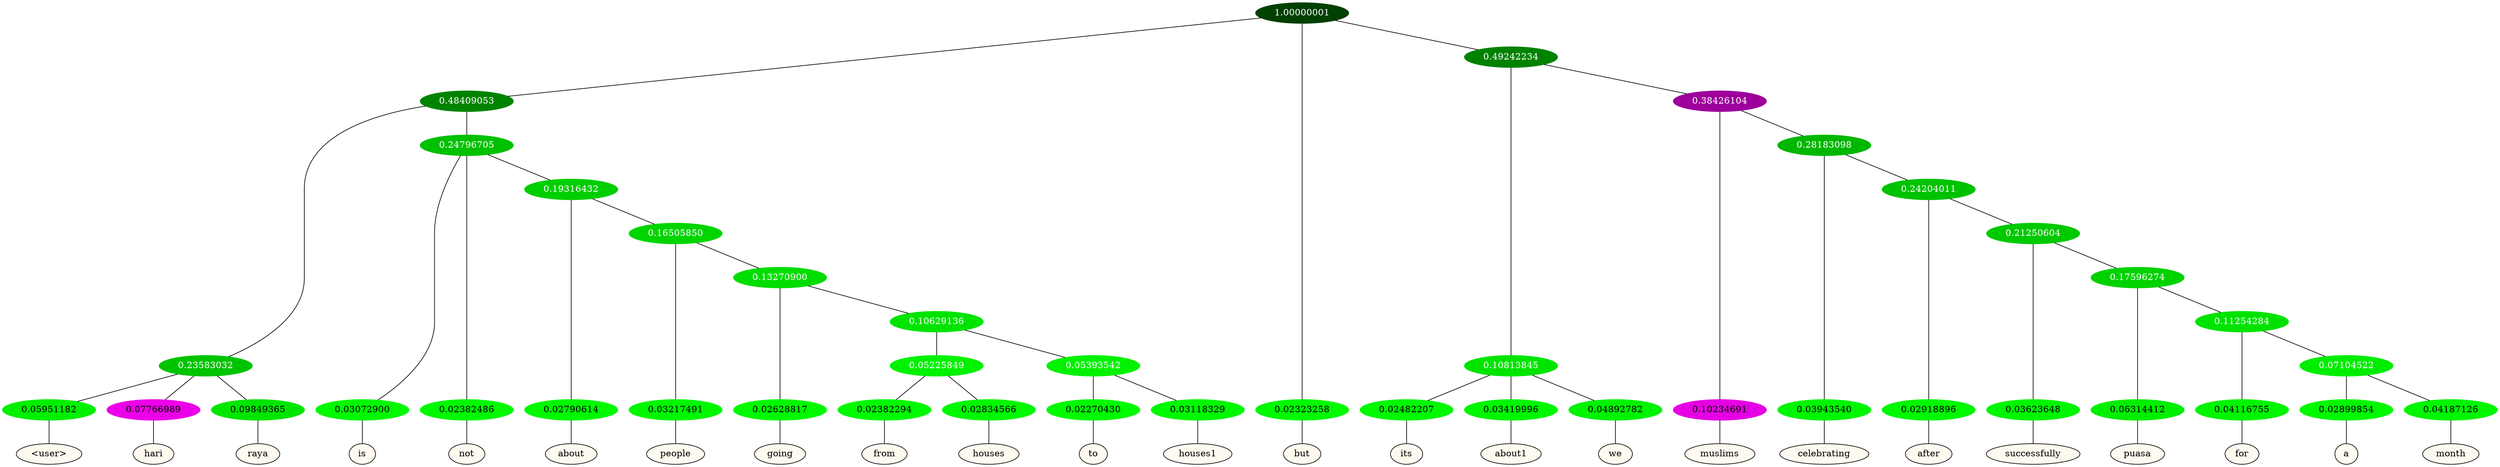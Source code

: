 graph {
	node [format=png height=0.15 nodesep=0.001 ordering=out overlap=prism overlap_scaling=0.01 ranksep=0.001 ratio=0.2 style=filled width=0.15]
	{
		rank=same
		a_w_8 [label="\<user\>" color=black fillcolor=floralwhite style="filled,solid"]
		a_w_9 [label=hari color=black fillcolor=floralwhite style="filled,solid"]
		a_w_10 [label=raya color=black fillcolor=floralwhite style="filled,solid"]
		a_w_11 [label=is color=black fillcolor=floralwhite style="filled,solid"]
		a_w_12 [label=not color=black fillcolor=floralwhite style="filled,solid"]
		a_w_19 [label=about color=black fillcolor=floralwhite style="filled,solid"]
		a_w_23 [label=people color=black fillcolor=floralwhite style="filled,solid"]
		a_w_27 [label=going color=black fillcolor=floralwhite style="filled,solid"]
		a_w_35 [label=from color=black fillcolor=floralwhite style="filled,solid"]
		a_w_36 [label=houses color=black fillcolor=floralwhite style="filled,solid"]
		a_w_37 [label=to color=black fillcolor=floralwhite style="filled,solid"]
		a_w_38 [label=houses1 color=black fillcolor=floralwhite style="filled,solid"]
		a_w_2 [label=but color=black fillcolor=floralwhite style="filled,solid"]
		a_w_14 [label=its color=black fillcolor=floralwhite style="filled,solid"]
		a_w_15 [label=about1 color=black fillcolor=floralwhite style="filled,solid"]
		a_w_16 [label=we color=black fillcolor=floralwhite style="filled,solid"]
		a_w_17 [label=muslims color=black fillcolor=floralwhite style="filled,solid"]
		a_w_21 [label=celebrating color=black fillcolor=floralwhite style="filled,solid"]
		a_w_25 [label=after color=black fillcolor=floralwhite style="filled,solid"]
		a_w_29 [label=successfully color=black fillcolor=floralwhite style="filled,solid"]
		a_w_33 [label=puasa color=black fillcolor=floralwhite style="filled,solid"]
		a_w_39 [label=for color=black fillcolor=floralwhite style="filled,solid"]
		a_w_41 [label=a color=black fillcolor=floralwhite style="filled,solid"]
		a_w_42 [label=month color=black fillcolor=floralwhite style="filled,solid"]
	}
	a_n_8 -- a_w_8
	a_n_9 -- a_w_9
	a_n_10 -- a_w_10
	a_n_11 -- a_w_11
	a_n_12 -- a_w_12
	a_n_19 -- a_w_19
	a_n_23 -- a_w_23
	a_n_27 -- a_w_27
	a_n_35 -- a_w_35
	a_n_36 -- a_w_36
	a_n_37 -- a_w_37
	a_n_38 -- a_w_38
	a_n_2 -- a_w_2
	a_n_14 -- a_w_14
	a_n_15 -- a_w_15
	a_n_16 -- a_w_16
	a_n_17 -- a_w_17
	a_n_21 -- a_w_21
	a_n_25 -- a_w_25
	a_n_29 -- a_w_29
	a_n_33 -- a_w_33
	a_n_39 -- a_w_39
	a_n_41 -- a_w_41
	a_n_42 -- a_w_42
	{
		rank=same
		a_n_8 [label=0.05951182 color="0.334 1.000 0.940" fontcolor=black]
		a_n_9 [label=0.07766989 color="0.835 1.000 0.922" fontcolor=black]
		a_n_10 [label=0.09849365 color="0.334 1.000 0.902" fontcolor=black]
		a_n_11 [label=0.03072900 color="0.334 1.000 0.969" fontcolor=black]
		a_n_12 [label=0.02382486 color="0.334 1.000 0.976" fontcolor=black]
		a_n_19 [label=0.02790614 color="0.334 1.000 0.972" fontcolor=black]
		a_n_23 [label=0.03217491 color="0.334 1.000 0.968" fontcolor=black]
		a_n_27 [label=0.02628817 color="0.334 1.000 0.974" fontcolor=black]
		a_n_35 [label=0.02382294 color="0.334 1.000 0.976" fontcolor=black]
		a_n_36 [label=0.02834566 color="0.334 1.000 0.972" fontcolor=black]
		a_n_37 [label=0.02270430 color="0.334 1.000 0.977" fontcolor=black]
		a_n_38 [label=0.03118329 color="0.334 1.000 0.969" fontcolor=black]
		a_n_2 [label=0.02323258 color="0.334 1.000 0.977" fontcolor=black]
		a_n_14 [label=0.02482207 color="0.334 1.000 0.975" fontcolor=black]
		a_n_15 [label=0.03419996 color="0.334 1.000 0.966" fontcolor=black]
		a_n_16 [label=0.04892782 color="0.334 1.000 0.951" fontcolor=black]
		a_n_17 [label=0.10234691 color="0.835 1.000 0.898" fontcolor=black]
		a_n_21 [label=0.03943540 color="0.334 1.000 0.961" fontcolor=black]
		a_n_25 [label=0.02918896 color="0.334 1.000 0.971" fontcolor=black]
		a_n_29 [label=0.03623648 color="0.334 1.000 0.964" fontcolor=black]
		a_n_33 [label=0.06314412 color="0.334 1.000 0.937" fontcolor=black]
		a_n_39 [label=0.04116755 color="0.334 1.000 0.959" fontcolor=black]
		a_n_41 [label=0.02899854 color="0.334 1.000 0.971" fontcolor=black]
		a_n_42 [label=0.04187126 color="0.334 1.000 0.958" fontcolor=black]
	}
	a_n_0 [label=1.00000001 color="0.334 1.000 0.250" fontcolor=grey99]
	a_n_1 [label=0.48409053 color="0.334 1.000 0.516" fontcolor=grey99]
	a_n_0 -- a_n_1
	a_n_0 -- a_n_2
	a_n_3 [label=0.49242234 color="0.334 1.000 0.508" fontcolor=grey99]
	a_n_0 -- a_n_3
	a_n_4 [label=0.23583032 color="0.334 1.000 0.764" fontcolor=grey99]
	a_n_1 -- a_n_4
	a_n_5 [label=0.24796705 color="0.334 1.000 0.752" fontcolor=grey99]
	a_n_1 -- a_n_5
	a_n_6 [label=0.10813845 color="0.334 1.000 0.892" fontcolor=grey99]
	a_n_3 -- a_n_6
	a_n_7 [label=0.38426104 color="0.835 1.000 0.616" fontcolor=grey99]
	a_n_3 -- a_n_7
	a_n_4 -- a_n_8
	a_n_4 -- a_n_9
	a_n_4 -- a_n_10
	a_n_5 -- a_n_11
	a_n_5 -- a_n_12
	a_n_13 [label=0.19316432 color="0.334 1.000 0.807" fontcolor=grey99]
	a_n_5 -- a_n_13
	a_n_6 -- a_n_14
	a_n_6 -- a_n_15
	a_n_6 -- a_n_16
	a_n_7 -- a_n_17
	a_n_18 [label=0.28183098 color="0.334 1.000 0.718" fontcolor=grey99]
	a_n_7 -- a_n_18
	a_n_13 -- a_n_19
	a_n_20 [label=0.16505850 color="0.334 1.000 0.835" fontcolor=grey99]
	a_n_13 -- a_n_20
	a_n_18 -- a_n_21
	a_n_22 [label=0.24204011 color="0.334 1.000 0.758" fontcolor=grey99]
	a_n_18 -- a_n_22
	a_n_20 -- a_n_23
	a_n_24 [label=0.13270900 color="0.334 1.000 0.867" fontcolor=grey99]
	a_n_20 -- a_n_24
	a_n_22 -- a_n_25
	a_n_26 [label=0.21250604 color="0.334 1.000 0.787" fontcolor=grey99]
	a_n_22 -- a_n_26
	a_n_24 -- a_n_27
	a_n_28 [label=0.10629136 color="0.334 1.000 0.894" fontcolor=grey99]
	a_n_24 -- a_n_28
	a_n_26 -- a_n_29
	a_n_30 [label=0.17596274 color="0.334 1.000 0.824" fontcolor=grey99]
	a_n_26 -- a_n_30
	a_n_31 [label=0.05225849 color="0.334 1.000 0.948" fontcolor=grey99]
	a_n_28 -- a_n_31
	a_n_32 [label=0.05393542 color="0.334 1.000 0.946" fontcolor=grey99]
	a_n_28 -- a_n_32
	a_n_30 -- a_n_33
	a_n_34 [label=0.11254284 color="0.334 1.000 0.887" fontcolor=grey99]
	a_n_30 -- a_n_34
	a_n_31 -- a_n_35
	a_n_31 -- a_n_36
	a_n_32 -- a_n_37
	a_n_32 -- a_n_38
	a_n_34 -- a_n_39
	a_n_40 [label=0.07104522 color="0.334 1.000 0.929" fontcolor=grey99]
	a_n_34 -- a_n_40
	a_n_40 -- a_n_41
	a_n_40 -- a_n_42
}
